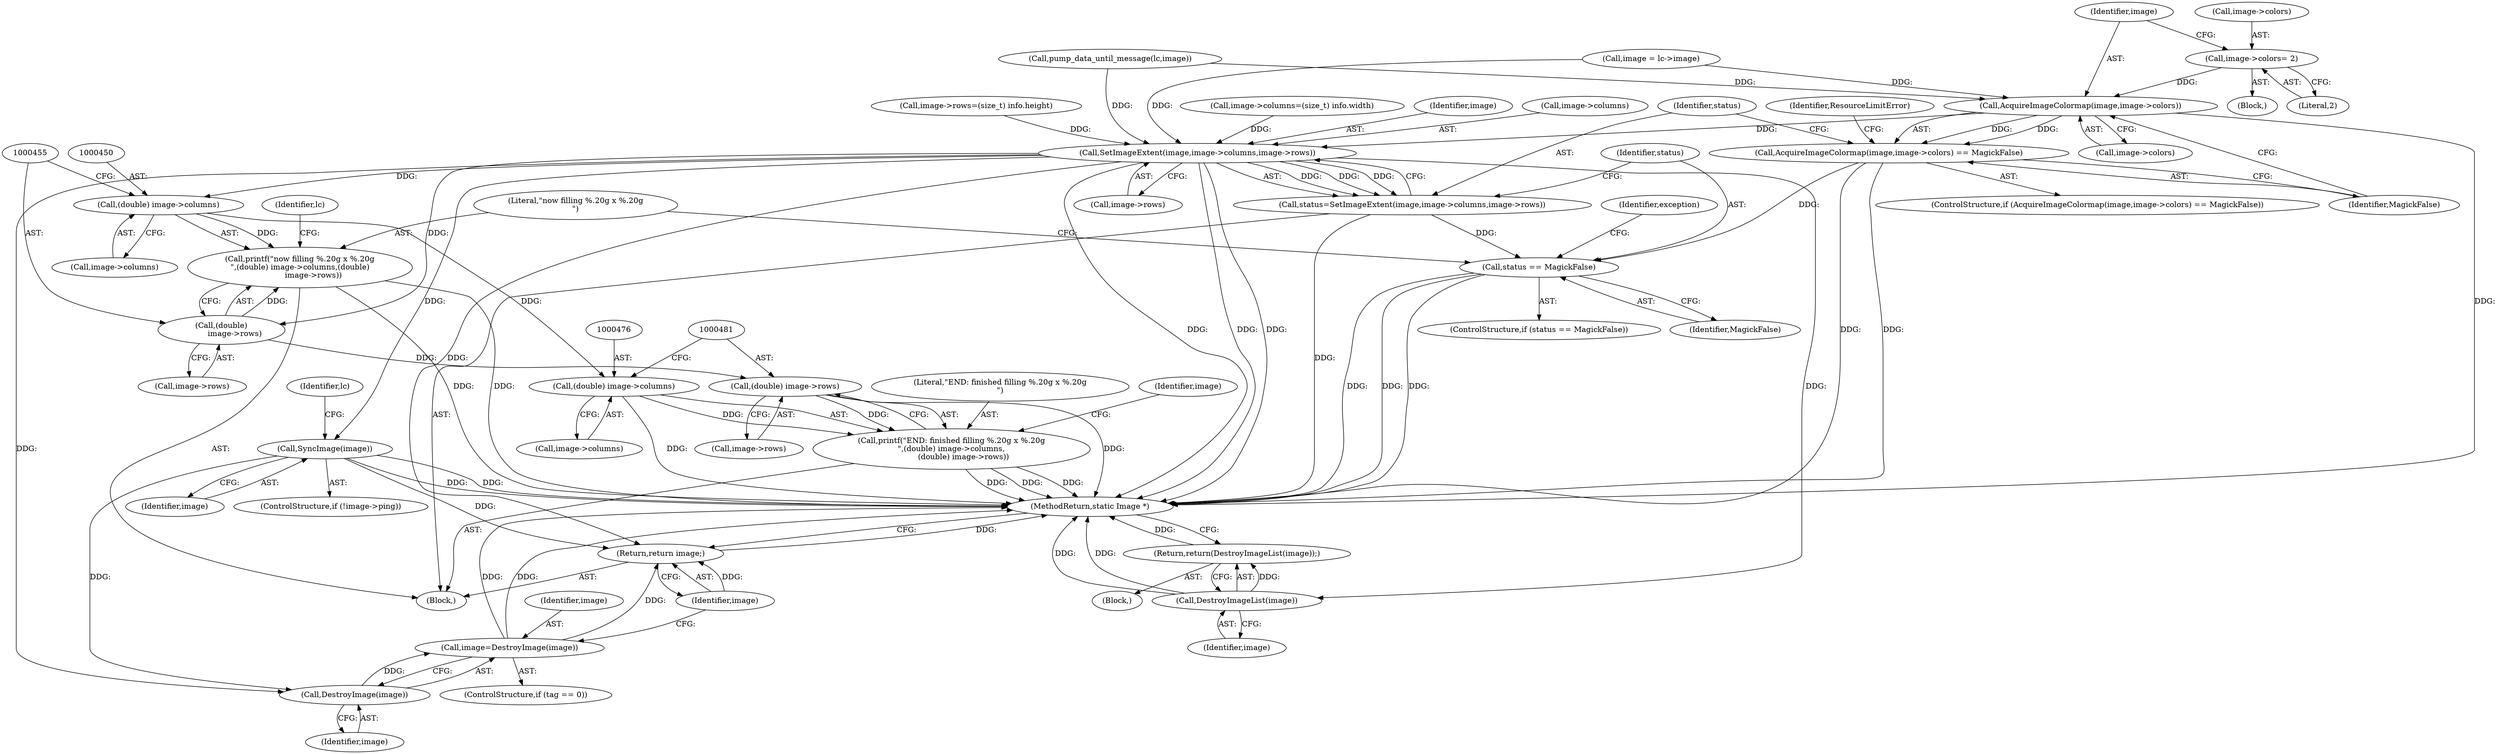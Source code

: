 digraph "0_ImageMagick_f6e9d0d9955e85bdd7540b251cd50d598dacc5e6_11@pointer" {
"1000385" [label="(Call,image->colors= 2)"];
"1000392" [label="(Call,AcquireImageColormap(image,image->colors))"];
"1000391" [label="(Call,AcquireImageColormap(image,image->colors) == MagickFalse)"];
"1000434" [label="(Call,status == MagickFalse)"];
"1000425" [label="(Call,SetImageExtent(image,image->columns,image->rows))"];
"1000423" [label="(Call,status=SetImageExtent(image,image->columns,image->rows))"];
"1000445" [label="(Call,DestroyImageList(image))"];
"1000444" [label="(Return,return(DestroyImageList(image));)"];
"1000449" [label="(Call,(double) image->columns)"];
"1000447" [label="(Call,printf(\"now filling %.20g x %.20g\n\",(double) image->columns,(double)\n           image->rows))"];
"1000475" [label="(Call,(double) image->columns)"];
"1000473" [label="(Call,printf(\"END: finished filling %.20g x %.20g\n\",(double) image->columns,\n          (double) image->rows))"];
"1000454" [label="(Call,(double)\n           image->rows)"];
"1000480" [label="(Call,(double) image->rows)"];
"1000490" [label="(Call,SyncImage(image))"];
"1000512" [label="(Call,DestroyImage(image))"];
"1000510" [label="(Call,image=DestroyImage(image))"];
"1000514" [label="(Return,return image;)"];
"1000129" [label="(Block,)"];
"1000475" [label="(Call,(double) image->columns)"];
"1000477" [label="(Call,image->columns)"];
"1000474" [label="(Literal,\"END: finished filling %.20g x %.20g\n\")"];
"1000390" [label="(ControlStructure,if (AcquireImageColormap(image,image->colors) == MagickFalse))"];
"1000392" [label="(Call,AcquireImageColormap(image,image->colors))"];
"1000514" [label="(Return,return image;)"];
"1000394" [label="(Call,image->colors)"];
"1000506" [label="(ControlStructure,if (tag == 0))"];
"1000490" [label="(Call,SyncImage(image))"];
"1000482" [label="(Call,image->rows)"];
"1000480" [label="(Call,(double) image->rows)"];
"1000444" [label="(Return,return(DestroyImageList(image));)"];
"1000430" [label="(Call,image->rows)"];
"1000347" [label="(Call,image->columns=(size_t) info.width)"];
"1000393" [label="(Identifier,image)"];
"1000473" [label="(Call,printf(\"END: finished filling %.20g x %.20g\n\",(double) image->columns,\n          (double) image->rows))"];
"1000510" [label="(Call,image=DestroyImage(image))"];
"1000427" [label="(Call,image->columns)"];
"1000356" [label="(Call,image->rows=(size_t) info.height)"];
"1000385" [label="(Call,image->colors= 2)"];
"1000485" [label="(ControlStructure,if (!image->ping))"];
"1000386" [label="(Call,image->colors)"];
"1000369" [label="(Block,)"];
"1000446" [label="(Identifier,image)"];
"1000456" [label="(Call,image->rows)"];
"1000397" [label="(Identifier,MagickFalse)"];
"1000447" [label="(Call,printf(\"now filling %.20g x %.20g\n\",(double) image->columns,(double)\n           image->rows))"];
"1000511" [label="(Identifier,image)"];
"1000437" [label="(Block,)"];
"1000449" [label="(Call,(double) image->columns)"];
"1000137" [label="(Call,image = lc->image)"];
"1000423" [label="(Call,status=SetImageExtent(image,image->columns,image->rows))"];
"1000491" [label="(Identifier,image)"];
"1000389" [label="(Literal,2)"];
"1000516" [label="(MethodReturn,static Image *)"];
"1000433" [label="(ControlStructure,if (status == MagickFalse))"];
"1000436" [label="(Identifier,MagickFalse)"];
"1000512" [label="(Call,DestroyImage(image))"];
"1000425" [label="(Call,SetImageExtent(image,image->columns,image->rows))"];
"1000391" [label="(Call,AcquireImageColormap(image,image->colors) == MagickFalse)"];
"1000445" [label="(Call,DestroyImageList(image))"];
"1000488" [label="(Identifier,image)"];
"1000515" [label="(Identifier,image)"];
"1000513" [label="(Identifier,image)"];
"1000192" [label="(Call,pump_data_until_message(lc,image))"];
"1000494" [label="(Identifier,lc)"];
"1000460" [label="(Identifier,lc)"];
"1000451" [label="(Call,image->columns)"];
"1000426" [label="(Identifier,image)"];
"1000448" [label="(Literal,\"now filling %.20g x %.20g\n\")"];
"1000424" [label="(Identifier,status)"];
"1000454" [label="(Call,(double)\n           image->rows)"];
"1000434" [label="(Call,status == MagickFalse)"];
"1000435" [label="(Identifier,status)"];
"1000439" [label="(Identifier,exception)"];
"1000399" [label="(Identifier,ResourceLimitError)"];
"1000385" -> "1000369"  [label="AST: "];
"1000385" -> "1000389"  [label="CFG: "];
"1000386" -> "1000385"  [label="AST: "];
"1000389" -> "1000385"  [label="AST: "];
"1000393" -> "1000385"  [label="CFG: "];
"1000385" -> "1000392"  [label="DDG: "];
"1000392" -> "1000391"  [label="AST: "];
"1000392" -> "1000394"  [label="CFG: "];
"1000393" -> "1000392"  [label="AST: "];
"1000394" -> "1000392"  [label="AST: "];
"1000397" -> "1000392"  [label="CFG: "];
"1000392" -> "1000516"  [label="DDG: "];
"1000392" -> "1000391"  [label="DDG: "];
"1000392" -> "1000391"  [label="DDG: "];
"1000192" -> "1000392"  [label="DDG: "];
"1000137" -> "1000392"  [label="DDG: "];
"1000392" -> "1000425"  [label="DDG: "];
"1000391" -> "1000390"  [label="AST: "];
"1000391" -> "1000397"  [label="CFG: "];
"1000397" -> "1000391"  [label="AST: "];
"1000399" -> "1000391"  [label="CFG: "];
"1000424" -> "1000391"  [label="CFG: "];
"1000391" -> "1000516"  [label="DDG: "];
"1000391" -> "1000516"  [label="DDG: "];
"1000391" -> "1000434"  [label="DDG: "];
"1000434" -> "1000433"  [label="AST: "];
"1000434" -> "1000436"  [label="CFG: "];
"1000435" -> "1000434"  [label="AST: "];
"1000436" -> "1000434"  [label="AST: "];
"1000439" -> "1000434"  [label="CFG: "];
"1000448" -> "1000434"  [label="CFG: "];
"1000434" -> "1000516"  [label="DDG: "];
"1000434" -> "1000516"  [label="DDG: "];
"1000434" -> "1000516"  [label="DDG: "];
"1000423" -> "1000434"  [label="DDG: "];
"1000425" -> "1000423"  [label="AST: "];
"1000425" -> "1000430"  [label="CFG: "];
"1000426" -> "1000425"  [label="AST: "];
"1000427" -> "1000425"  [label="AST: "];
"1000430" -> "1000425"  [label="AST: "];
"1000423" -> "1000425"  [label="CFG: "];
"1000425" -> "1000516"  [label="DDG: "];
"1000425" -> "1000516"  [label="DDG: "];
"1000425" -> "1000516"  [label="DDG: "];
"1000425" -> "1000423"  [label="DDG: "];
"1000425" -> "1000423"  [label="DDG: "];
"1000425" -> "1000423"  [label="DDG: "];
"1000192" -> "1000425"  [label="DDG: "];
"1000137" -> "1000425"  [label="DDG: "];
"1000347" -> "1000425"  [label="DDG: "];
"1000356" -> "1000425"  [label="DDG: "];
"1000425" -> "1000445"  [label="DDG: "];
"1000425" -> "1000449"  [label="DDG: "];
"1000425" -> "1000454"  [label="DDG: "];
"1000425" -> "1000490"  [label="DDG: "];
"1000425" -> "1000512"  [label="DDG: "];
"1000425" -> "1000514"  [label="DDG: "];
"1000423" -> "1000129"  [label="AST: "];
"1000424" -> "1000423"  [label="AST: "];
"1000435" -> "1000423"  [label="CFG: "];
"1000423" -> "1000516"  [label="DDG: "];
"1000445" -> "1000444"  [label="AST: "];
"1000445" -> "1000446"  [label="CFG: "];
"1000446" -> "1000445"  [label="AST: "];
"1000444" -> "1000445"  [label="CFG: "];
"1000445" -> "1000516"  [label="DDG: "];
"1000445" -> "1000516"  [label="DDG: "];
"1000445" -> "1000444"  [label="DDG: "];
"1000444" -> "1000437"  [label="AST: "];
"1000516" -> "1000444"  [label="CFG: "];
"1000444" -> "1000516"  [label="DDG: "];
"1000449" -> "1000447"  [label="AST: "];
"1000449" -> "1000451"  [label="CFG: "];
"1000450" -> "1000449"  [label="AST: "];
"1000451" -> "1000449"  [label="AST: "];
"1000455" -> "1000449"  [label="CFG: "];
"1000449" -> "1000447"  [label="DDG: "];
"1000449" -> "1000475"  [label="DDG: "];
"1000447" -> "1000129"  [label="AST: "];
"1000447" -> "1000454"  [label="CFG: "];
"1000448" -> "1000447"  [label="AST: "];
"1000454" -> "1000447"  [label="AST: "];
"1000460" -> "1000447"  [label="CFG: "];
"1000447" -> "1000516"  [label="DDG: "];
"1000447" -> "1000516"  [label="DDG: "];
"1000454" -> "1000447"  [label="DDG: "];
"1000475" -> "1000473"  [label="AST: "];
"1000475" -> "1000477"  [label="CFG: "];
"1000476" -> "1000475"  [label="AST: "];
"1000477" -> "1000475"  [label="AST: "];
"1000481" -> "1000475"  [label="CFG: "];
"1000475" -> "1000516"  [label="DDG: "];
"1000475" -> "1000473"  [label="DDG: "];
"1000473" -> "1000129"  [label="AST: "];
"1000473" -> "1000480"  [label="CFG: "];
"1000474" -> "1000473"  [label="AST: "];
"1000480" -> "1000473"  [label="AST: "];
"1000488" -> "1000473"  [label="CFG: "];
"1000473" -> "1000516"  [label="DDG: "];
"1000473" -> "1000516"  [label="DDG: "];
"1000473" -> "1000516"  [label="DDG: "];
"1000480" -> "1000473"  [label="DDG: "];
"1000454" -> "1000456"  [label="CFG: "];
"1000455" -> "1000454"  [label="AST: "];
"1000456" -> "1000454"  [label="AST: "];
"1000454" -> "1000480"  [label="DDG: "];
"1000480" -> "1000482"  [label="CFG: "];
"1000481" -> "1000480"  [label="AST: "];
"1000482" -> "1000480"  [label="AST: "];
"1000480" -> "1000516"  [label="DDG: "];
"1000490" -> "1000485"  [label="AST: "];
"1000490" -> "1000491"  [label="CFG: "];
"1000491" -> "1000490"  [label="AST: "];
"1000494" -> "1000490"  [label="CFG: "];
"1000490" -> "1000516"  [label="DDG: "];
"1000490" -> "1000516"  [label="DDG: "];
"1000490" -> "1000512"  [label="DDG: "];
"1000490" -> "1000514"  [label="DDG: "];
"1000512" -> "1000510"  [label="AST: "];
"1000512" -> "1000513"  [label="CFG: "];
"1000513" -> "1000512"  [label="AST: "];
"1000510" -> "1000512"  [label="CFG: "];
"1000512" -> "1000510"  [label="DDG: "];
"1000510" -> "1000506"  [label="AST: "];
"1000511" -> "1000510"  [label="AST: "];
"1000515" -> "1000510"  [label="CFG: "];
"1000510" -> "1000516"  [label="DDG: "];
"1000510" -> "1000516"  [label="DDG: "];
"1000510" -> "1000514"  [label="DDG: "];
"1000514" -> "1000129"  [label="AST: "];
"1000514" -> "1000515"  [label="CFG: "];
"1000515" -> "1000514"  [label="AST: "];
"1000516" -> "1000514"  [label="CFG: "];
"1000514" -> "1000516"  [label="DDG: "];
"1000515" -> "1000514"  [label="DDG: "];
}
